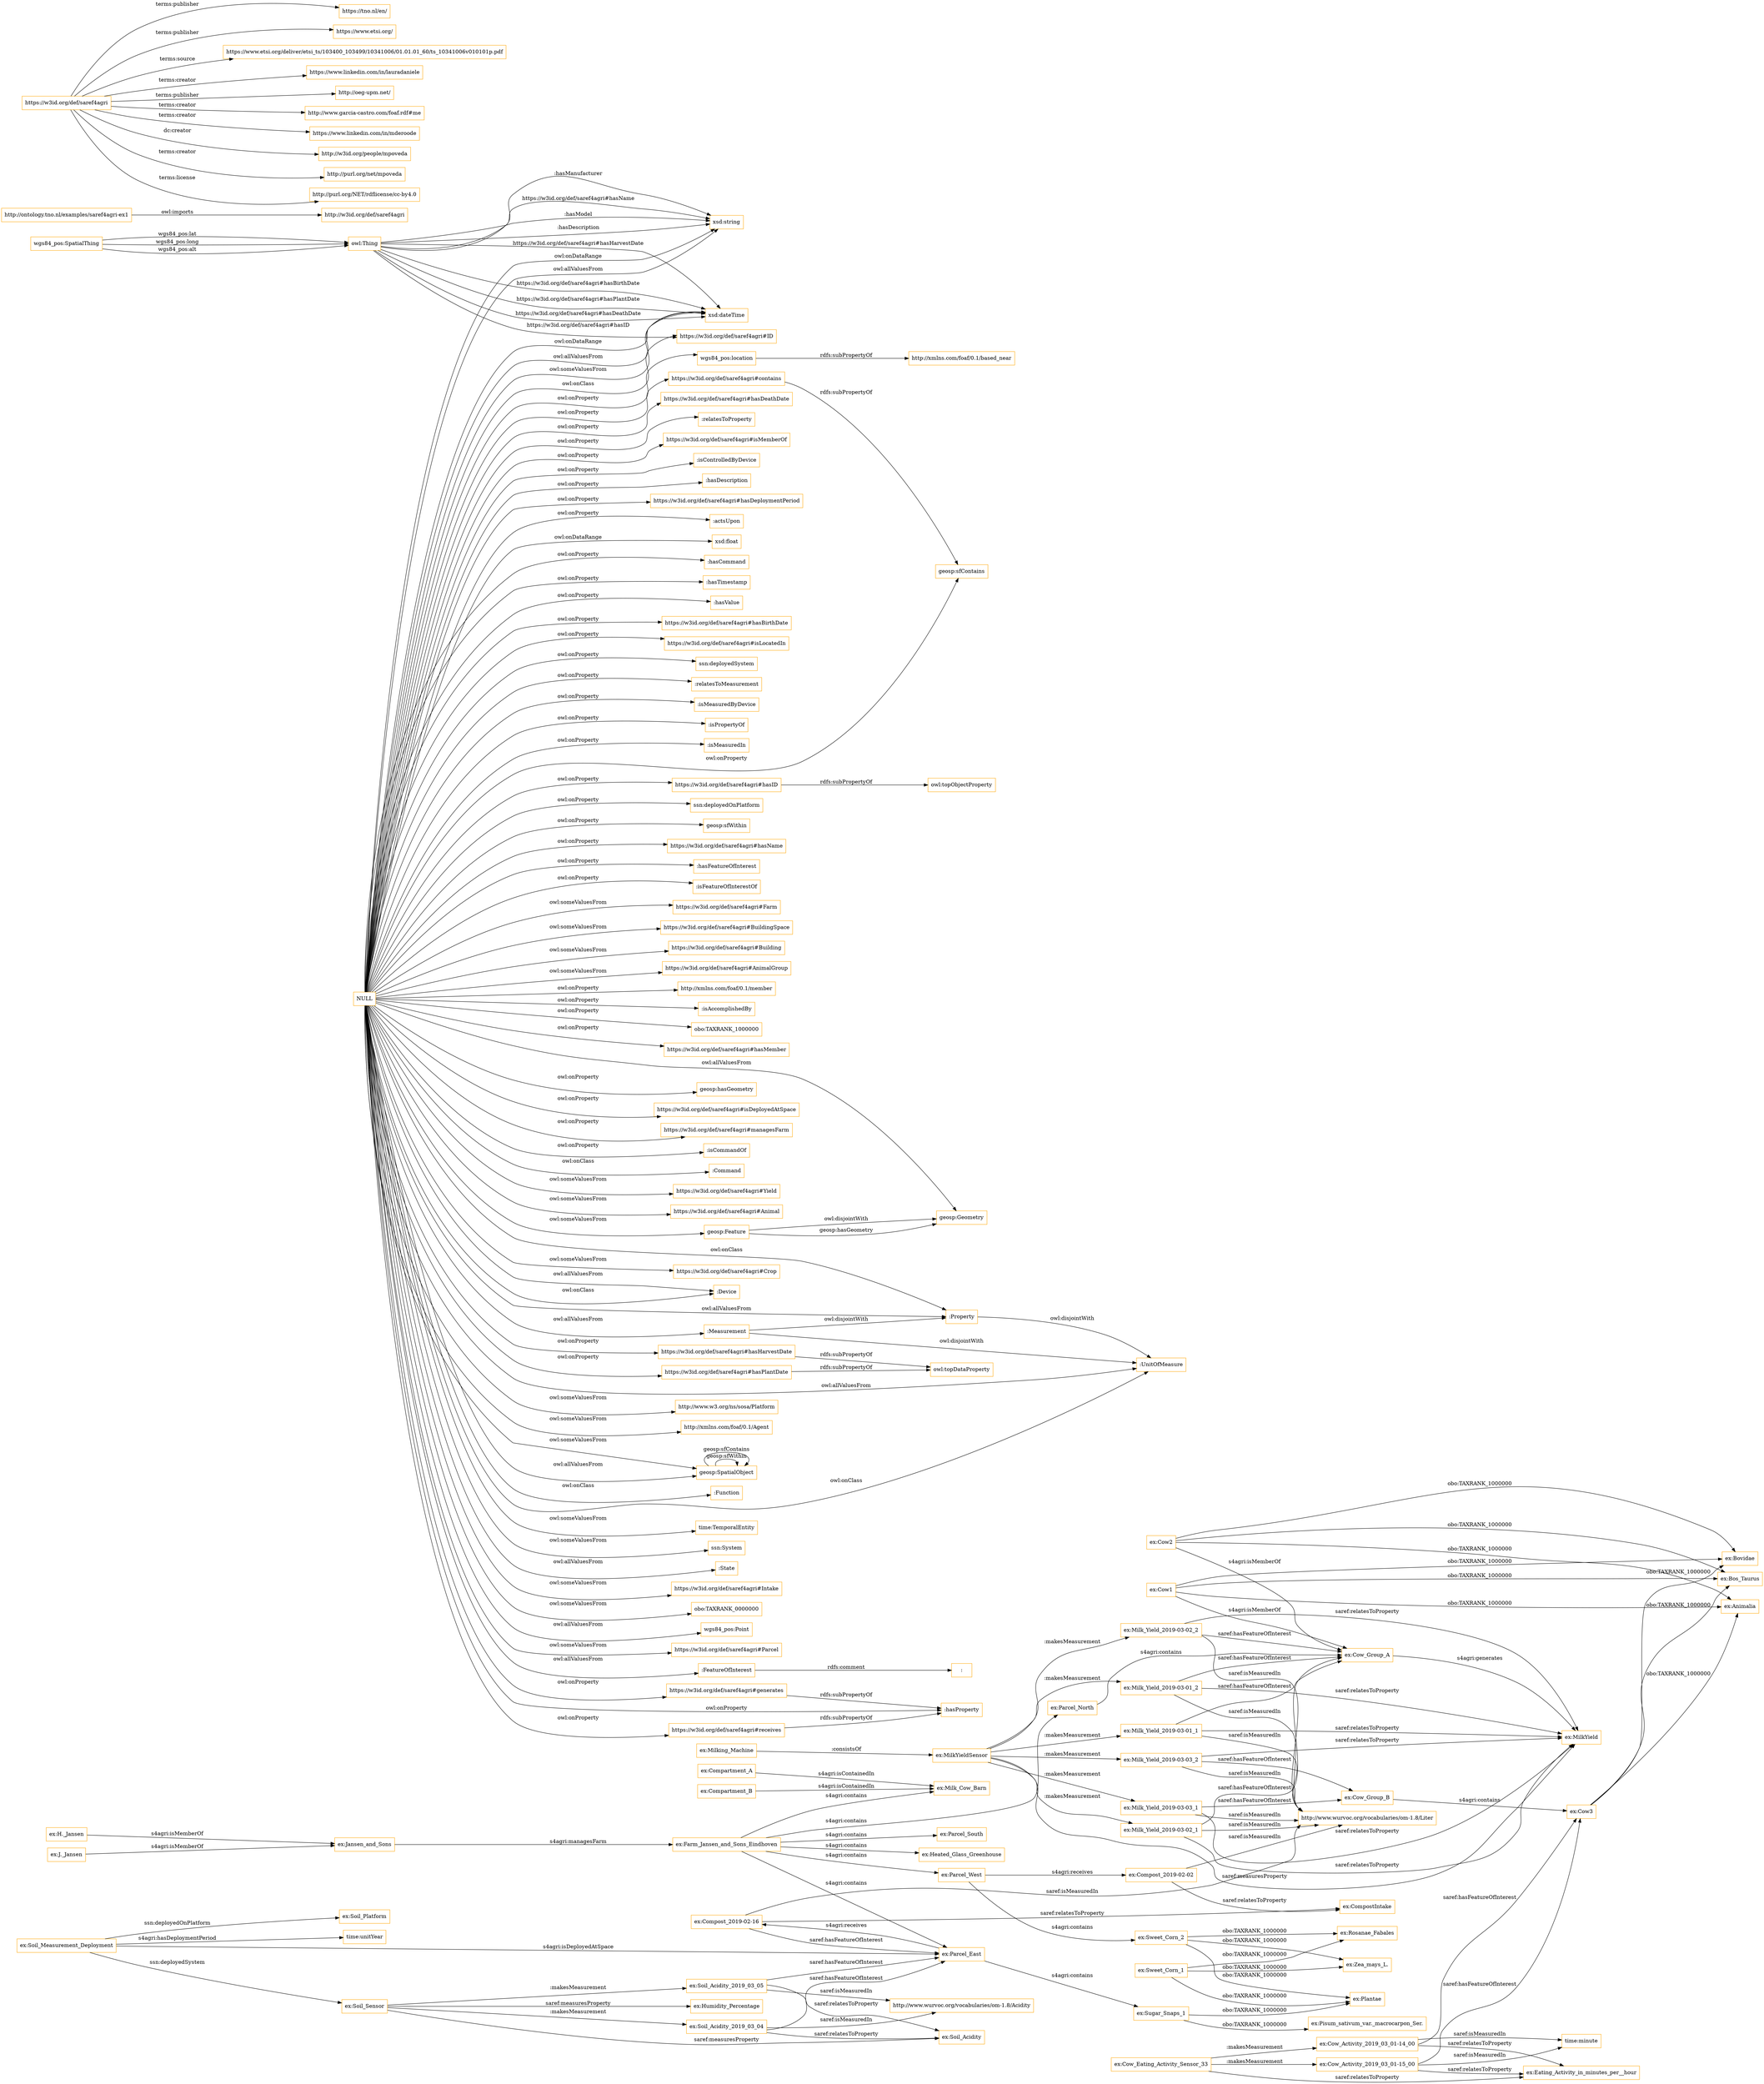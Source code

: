 digraph ar2dtool_diagram { 
rankdir=LR;
size="1501"
node [shape = rectangle, color="orange"]; "ex:CompostIntake" "ex:MilkYield" "https://w3id.org/def/saref4agri#Farm" "https://w3id.org/def/saref4agri#BuildingSpace" "https://w3id.org/def/saref4agri#Building" "https://w3id.org/def/saref4agri#AnimalGroup" "https://w3id.org/def/saref4agri#ID" ":Command" "https://w3id.org/def/saref4agri#Yield" "https://w3id.org/def/saref4agri#Animal" "geosp:Geometry" "https://w3id.org/def/saref4agri#Crop" ":Device" ":UnitOfMeasure" "http://www.w3.org/ns/sosa/Platform" "http://xmlns.com/foaf/0.1/Agent" ":Measurement" "geosp:SpatialObject" ":Function" ":FeatureOfInterest" "time:TemporalEntity" "ssn:System" ":State" "geosp:Feature" "https://w3id.org/def/saref4agri#Intake" "obo:TAXRANK_0000000" ":Property" "wgs84_pos:Point" "https://w3id.org/def/saref4agri#Parcel" ; /*classes style*/
	"https://w3id.org/def/saref4agri#receives" -> ":hasProperty" [ label = "rdfs:subPropertyOf" ];
	"ex:Cow1" -> "ex:Cow_Group_A" [ label = "s4agri:isMemberOf" ];
	"ex:Cow1" -> "ex:Bovidae" [ label = "obo:TAXRANK_1000000" ];
	"ex:Cow1" -> "ex:Bos_Taurus" [ label = "obo:TAXRANK_1000000" ];
	"ex:Cow1" -> "ex:Animalia" [ label = "obo:TAXRANK_1000000" ];
	"ex:Milk_Yield_2019-03-03_1" -> "ex:MilkYield" [ label = "saref:relatesToProperty" ];
	"ex:Milk_Yield_2019-03-03_1" -> "http://www.wurvoc.org/vocabularies/om-1.8/Liter" [ label = "saref:isMeasuredIn" ];
	"ex:Milk_Yield_2019-03-03_1" -> "ex:Cow_Group_B" [ label = "saref:hasFeatureOfInterest" ];
	"ex:Soil_Acidity_2019_03_04" -> "ex:Soil_Acidity" [ label = "saref:relatesToProperty" ];
	"ex:Soil_Acidity_2019_03_04" -> "http://www.wurvoc.org/vocabularies/om-1.8/Acidity" [ label = "saref:isMeasuredIn" ];
	"ex:Soil_Acidity_2019_03_04" -> "ex:Parcel_East" [ label = "saref:hasFeatureOfInterest" ];
	"ex:Milk_Yield_2019-03-02_1" -> "ex:MilkYield" [ label = "saref:relatesToProperty" ];
	"ex:Milk_Yield_2019-03-02_1" -> "http://www.wurvoc.org/vocabularies/om-1.8/Liter" [ label = "saref:isMeasuredIn" ];
	"ex:Milk_Yield_2019-03-02_1" -> "ex:Cow_Group_A" [ label = "saref:hasFeatureOfInterest" ];
	":Measurement" -> ":Property" [ label = "owl:disjointWith" ];
	":Measurement" -> ":UnitOfMeasure" [ label = "owl:disjointWith" ];
	"ex:Compartment_B" -> "ex:Milk_Cow_Barn" [ label = "s4agri:isContainedIn" ];
	"ex:MilkYieldSensor" -> "ex:Milk_Yield_2019-03-03_2" [ label = ":makesMeasurement" ];
	"ex:MilkYieldSensor" -> "ex:Milk_Yield_2019-03-03_1" [ label = ":makesMeasurement" ];
	"ex:MilkYieldSensor" -> "ex:Milk_Yield_2019-03-02_2" [ label = ":makesMeasurement" ];
	"ex:MilkYieldSensor" -> "ex:Milk_Yield_2019-03-02_1" [ label = ":makesMeasurement" ];
	"ex:MilkYieldSensor" -> "ex:Milk_Yield_2019-03-01_2" [ label = ":makesMeasurement" ];
	"ex:MilkYieldSensor" -> "ex:Milk_Yield_2019-03-01_1" [ label = ":makesMeasurement" ];
	"ex:MilkYieldSensor" -> "ex:MilkYield" [ label = "saref:measuresProperty" ];
	"http://ontology.tno.nl/examples/saref4agri-ex1" -> "http://w3id.org/def/saref4agri" [ label = "owl:imports" ];
	"ex:Milk_Yield_2019-03-01_1" -> "ex:MilkYield" [ label = "saref:relatesToProperty" ];
	"ex:Milk_Yield_2019-03-01_1" -> "http://www.wurvoc.org/vocabularies/om-1.8/Liter" [ label = "saref:isMeasuredIn" ];
	"ex:Milk_Yield_2019-03-01_1" -> "ex:Cow_Group_A" [ label = "saref:hasFeatureOfInterest" ];
	"https://w3id.org/def/saref4agri#hasHarvestDate" -> "owl:topDataProperty" [ label = "rdfs:subPropertyOf" ];
	"geosp:Feature" -> "geosp:Geometry" [ label = "owl:disjointWith" ];
	"ex:Milking_Machine" -> "ex:MilkYieldSensor" [ label = ":consistsOf" ];
	"ex:Parcel_East" -> "ex:Compost_2019-02-16" [ label = "s4agri:receives" ];
	"ex:Parcel_East" -> "ex:Sugar_Snaps_1" [ label = "s4agri:contains" ];
	"ex:Sweet_Corn_2" -> "ex:Zea_mays_L." [ label = "obo:TAXRANK_1000000" ];
	"ex:Sweet_Corn_2" -> "ex:Rosanae_Fabales" [ label = "obo:TAXRANK_1000000" ];
	"ex:Sweet_Corn_2" -> "ex:Plantae" [ label = "obo:TAXRANK_1000000" ];
	"ex:Cow_Group_B" -> "ex:Cow3" [ label = "s4agri:contains" ];
	"ex:Compartment_A" -> "ex:Milk_Cow_Barn" [ label = "s4agri:isContainedIn" ];
	"wgs84_pos:location" -> "http://xmlns.com/foaf/0.1/based_near" [ label = "rdfs:subPropertyOf" ];
	"ex:Farm_Jansen_and_Sons_Eindhoven" -> "ex:Parcel_West" [ label = "s4agri:contains" ];
	"ex:Farm_Jansen_and_Sons_Eindhoven" -> "ex:Parcel_South" [ label = "s4agri:contains" ];
	"ex:Farm_Jansen_and_Sons_Eindhoven" -> "ex:Parcel_North" [ label = "s4agri:contains" ];
	"ex:Farm_Jansen_and_Sons_Eindhoven" -> "ex:Parcel_East" [ label = "s4agri:contains" ];
	"ex:Farm_Jansen_and_Sons_Eindhoven" -> "ex:Milk_Cow_Barn" [ label = "s4agri:contains" ];
	"ex:Farm_Jansen_and_Sons_Eindhoven" -> "ex:Heated_Glass_Greenhouse" [ label = "s4agri:contains" ];
	"ex:Cow_Eating_Activity_Sensor_33" -> "ex:Cow_Activity_2019_03_01-15_00" [ label = ":makesMeasurement" ];
	"ex:Cow_Eating_Activity_Sensor_33" -> "ex:Cow_Activity_2019_03_01-14_00" [ label = ":makesMeasurement" ];
	"ex:Cow_Eating_Activity_Sensor_33" -> "ex:Eating_Activity_in_minutes_per__hour" [ label = "saref:relatesToProperty" ];
	"ex:Parcel_West" -> "ex:Compost_2019-02-02" [ label = "s4agri:receives" ];
	"ex:Parcel_West" -> "ex:Sweet_Corn_2" [ label = "s4agri:contains" ];
	"https://w3id.org/def/saref4agri#generates" -> ":hasProperty" [ label = "rdfs:subPropertyOf" ];
	"ex:Compost_2019-02-16" -> "ex:CompostIntake" [ label = "saref:relatesToProperty" ];
	"ex:Compost_2019-02-16" -> "http://www.wurvoc.org/vocabularies/om-1.8/Liter" [ label = "saref:isMeasuredIn" ];
	"ex:Compost_2019-02-16" -> "ex:Parcel_East" [ label = "saref:hasFeatureOfInterest" ];
	"ex:Sugar_Snaps_1" -> "ex:Plantae" [ label = "obo:TAXRANK_1000000" ];
	"ex:Sugar_Snaps_1" -> "ex:Pisum_sativum_var._macrocarpon_Ser." [ label = "obo:TAXRANK_1000000" ];
	"https://w3id.org/def/saref4agri#hasPlantDate" -> "owl:topDataProperty" [ label = "rdfs:subPropertyOf" ];
	"ex:Sweet_Corn_1" -> "ex:Zea_mays_L." [ label = "obo:TAXRANK_1000000" ];
	"ex:Sweet_Corn_1" -> "ex:Rosanae_Fabales" [ label = "obo:TAXRANK_1000000" ];
	"ex:Sweet_Corn_1" -> "ex:Plantae" [ label = "obo:TAXRANK_1000000" ];
	"ex:Cow_Group_A" -> "ex:MilkYield" [ label = "s4agri:generates" ];
	"ex:H._Jansen" -> "ex:Jansen_and_Sons" [ label = "s4agri:isMemberOf" ];
	"https://w3id.org/def/saref4agri" -> "https://tno.nl/en/" [ label = "terms:publisher" ];
	"https://w3id.org/def/saref4agri" -> "https://www.etsi.org/" [ label = "terms:publisher" ];
	"https://w3id.org/def/saref4agri" -> "https://www.etsi.org/deliver/etsi_ts/103400_103499/10341006/01.01.01_60/ts_10341006v010101p.pdf" [ label = "terms:source" ];
	"https://w3id.org/def/saref4agri" -> "https://www.linkedin.com/in/lauradaniele" [ label = "terms:creator" ];
	"https://w3id.org/def/saref4agri" -> "http://oeg-upm.net/" [ label = "terms:publisher" ];
	"https://w3id.org/def/saref4agri" -> "http://www.garcia-castro.com/foaf.rdf#me" [ label = "terms:creator" ];
	"https://w3id.org/def/saref4agri" -> "https://www.linkedin.com/in/mderoode" [ label = "terms:creator" ];
	"https://w3id.org/def/saref4agri" -> "http://w3id.org/people/mpoveda" [ label = "dc:creator" ];
	"https://w3id.org/def/saref4agri" -> "http://purl.org/net/mpoveda" [ label = "terms:creator" ];
	"https://w3id.org/def/saref4agri" -> "http://purl.org/NET/rdflicense/cc-by4.0" [ label = "terms:license" ];
	"ex:Compost_2019-02-02" -> "ex:CompostIntake" [ label = "saref:relatesToProperty" ];
	"ex:Compost_2019-02-02" -> "http://www.wurvoc.org/vocabularies/om-1.8/Liter" [ label = "saref:isMeasuredIn" ];
	"NULL" -> "https://w3id.org/def/saref4agri#hasDeathDate" [ label = "owl:onProperty" ];
	"NULL" -> ":relatesToProperty" [ label = "owl:onProperty" ];
	"NULL" -> "geosp:SpatialObject" [ label = "owl:someValuesFrom" ];
	"NULL" -> "https://w3id.org/def/saref4agri#Parcel" [ label = "owl:someValuesFrom" ];
	"NULL" -> "https://w3id.org/def/saref4agri#isMemberOf" [ label = "owl:onProperty" ];
	"NULL" -> ":Function" [ label = "owl:onClass" ];
	"NULL" -> "xsd:dateTime" [ label = "owl:someValuesFrom" ];
	"NULL" -> "time:TemporalEntity" [ label = "owl:someValuesFrom" ];
	"NULL" -> ":isControlledByDevice" [ label = "owl:onProperty" ];
	"NULL" -> ":hasDescription" [ label = "owl:onProperty" ];
	"NULL" -> "https://w3id.org/def/saref4agri#hasDeploymentPeriod" [ label = "owl:onProperty" ];
	"NULL" -> ":FeatureOfInterest" [ label = "owl:allValuesFrom" ];
	"NULL" -> ":UnitOfMeasure" [ label = "owl:allValuesFrom" ];
	"NULL" -> ":Measurement" [ label = "owl:allValuesFrom" ];
	"NULL" -> ":Command" [ label = "owl:onClass" ];
	"NULL" -> "xsd:string" [ label = "owl:allValuesFrom" ];
	"NULL" -> ":actsUpon" [ label = "owl:onProperty" ];
	"NULL" -> "obo:TAXRANK_0000000" [ label = "owl:someValuesFrom" ];
	"NULL" -> "xsd:float" [ label = "owl:onDataRange" ];
	"NULL" -> ":Device" [ label = "owl:allValuesFrom" ];
	"NULL" -> ":hasCommand" [ label = "owl:onProperty" ];
	"NULL" -> ":hasTimestamp" [ label = "owl:onProperty" ];
	"NULL" -> ":hasValue" [ label = "owl:onProperty" ];
	"NULL" -> "https://w3id.org/def/saref4agri#hasBirthDate" [ label = "owl:onProperty" ];
	"NULL" -> "https://w3id.org/def/saref4agri#isLocatedIn" [ label = "owl:onProperty" ];
	"NULL" -> "ssn:deployedSystem" [ label = "owl:onProperty" ];
	"NULL" -> "xsd:dateTime" [ label = "owl:onDataRange" ];
	"NULL" -> ":relatesToMeasurement" [ label = "owl:onProperty" ];
	"NULL" -> "wgs84_pos:location" [ label = "owl:onProperty" ];
	"NULL" -> ":isMeasuredByDevice" [ label = "owl:onProperty" ];
	"NULL" -> ":isPropertyOf" [ label = "owl:onProperty" ];
	"NULL" -> ":isMeasuredIn" [ label = "owl:onProperty" ];
	"NULL" -> "https://w3id.org/def/saref4agri#Yield" [ label = "owl:someValuesFrom" ];
	"NULL" -> "geosp:sfContains" [ label = "owl:onProperty" ];
	"NULL" -> ":State" [ label = "owl:allValuesFrom" ];
	"NULL" -> "http://xmlns.com/foaf/0.1/Agent" [ label = "owl:someValuesFrom" ];
	"NULL" -> "geosp:Feature" [ label = "owl:someValuesFrom" ];
	"NULL" -> "ssn:deployedOnPlatform" [ label = "owl:onProperty" ];
	"NULL" -> "https://w3id.org/def/saref4agri#ID" [ label = "owl:onClass" ];
	"NULL" -> ":Device" [ label = "owl:onClass" ];
	"NULL" -> "https://w3id.org/def/saref4agri#Crop" [ label = "owl:someValuesFrom" ];
	"NULL" -> "geosp:sfWithin" [ label = "owl:onProperty" ];
	"NULL" -> ":hasProperty" [ label = "owl:onProperty" ];
	"NULL" -> "https://w3id.org/def/saref4agri#receives" [ label = "owl:onProperty" ];
	"NULL" -> "https://w3id.org/def/saref4agri#hasName" [ label = "owl:onProperty" ];
	"NULL" -> "geosp:SpatialObject" [ label = "owl:allValuesFrom" ];
	"NULL" -> ":Property" [ label = "owl:onClass" ];
	"NULL" -> ":UnitOfMeasure" [ label = "owl:onClass" ];
	"NULL" -> "https://w3id.org/def/saref4agri#generates" [ label = "owl:onProperty" ];
	"NULL" -> "https://w3id.org/def/saref4agri#Building" [ label = "owl:someValuesFrom" ];
	"NULL" -> "http://www.w3.org/ns/sosa/Platform" [ label = "owl:someValuesFrom" ];
	"NULL" -> "https://w3id.org/def/saref4agri#AnimalGroup" [ label = "owl:someValuesFrom" ];
	"NULL" -> "wgs84_pos:Point" [ label = "owl:allValuesFrom" ];
	"NULL" -> ":hasFeatureOfInterest" [ label = "owl:onProperty" ];
	"NULL" -> "https://w3id.org/def/saref4agri#BuildingSpace" [ label = "owl:someValuesFrom" ];
	"NULL" -> ":isFeatureOfInterestOf" [ label = "owl:onProperty" ];
	"NULL" -> "https://w3id.org/def/saref4agri#Farm" [ label = "owl:someValuesFrom" ];
	"NULL" -> "https://w3id.org/def/saref4agri#hasPlantDate" [ label = "owl:onProperty" ];
	"NULL" -> "http://xmlns.com/foaf/0.1/member" [ label = "owl:onProperty" ];
	"NULL" -> ":isAccomplishedBy" [ label = "owl:onProperty" ];
	"NULL" -> "geosp:Geometry" [ label = "owl:allValuesFrom" ];
	"NULL" -> "https://w3id.org/def/saref4agri#contains" [ label = "owl:onProperty" ];
	"NULL" -> "obo:TAXRANK_1000000" [ label = "owl:onProperty" ];
	"NULL" -> "xsd:dateTime" [ label = "owl:allValuesFrom" ];
	"NULL" -> "xsd:string" [ label = "owl:onDataRange" ];
	"NULL" -> "https://w3id.org/def/saref4agri#hasMember" [ label = "owl:onProperty" ];
	"NULL" -> "https://w3id.org/def/saref4agri#hasHarvestDate" [ label = "owl:onProperty" ];
	"NULL" -> "https://w3id.org/def/saref4agri#Animal" [ label = "owl:someValuesFrom" ];
	"NULL" -> ":Property" [ label = "owl:allValuesFrom" ];
	"NULL" -> "https://w3id.org/def/saref4agri#hasID" [ label = "owl:onProperty" ];
	"NULL" -> "geosp:hasGeometry" [ label = "owl:onProperty" ];
	"NULL" -> "ssn:System" [ label = "owl:someValuesFrom" ];
	"NULL" -> "https://w3id.org/def/saref4agri#Intake" [ label = "owl:someValuesFrom" ];
	"NULL" -> "https://w3id.org/def/saref4agri#isDeployedAtSpace" [ label = "owl:onProperty" ];
	"NULL" -> "https://w3id.org/def/saref4agri#managesFarm" [ label = "owl:onProperty" ];
	"NULL" -> ":isCommandOf" [ label = "owl:onProperty" ];
	":FeatureOfInterest" -> ":" [ label = "rdfs:comment" ];
	"ex:Cow3" -> "ex:Bovidae" [ label = "obo:TAXRANK_1000000" ];
	"ex:Cow3" -> "ex:Bos_Taurus" [ label = "obo:TAXRANK_1000000" ];
	"ex:Cow3" -> "ex:Animalia" [ label = "obo:TAXRANK_1000000" ];
	"ex:Cow_Activity_2019_03_01-15_00" -> "ex:Eating_Activity_in_minutes_per__hour" [ label = "saref:relatesToProperty" ];
	"ex:Cow_Activity_2019_03_01-15_00" -> "time:minute" [ label = "saref:isMeasuredIn" ];
	"ex:Cow_Activity_2019_03_01-15_00" -> "ex:Cow3" [ label = "saref:hasFeatureOfInterest" ];
	"ex:Cow_Activity_2019_03_01-14_00" -> "ex:Eating_Activity_in_minutes_per__hour" [ label = "saref:relatesToProperty" ];
	"ex:Cow_Activity_2019_03_01-14_00" -> "time:minute" [ label = "saref:isMeasuredIn" ];
	"ex:Cow_Activity_2019_03_01-14_00" -> "ex:Cow3" [ label = "saref:hasFeatureOfInterest" ];
	"ex:Soil_Sensor" -> "ex:Soil_Acidity_2019_03_05" [ label = ":makesMeasurement" ];
	"ex:Soil_Sensor" -> "ex:Soil_Acidity_2019_03_04" [ label = ":makesMeasurement" ];
	"ex:Soil_Sensor" -> "ex:Soil_Acidity" [ label = "saref:measuresProperty" ];
	"ex:Soil_Sensor" -> "ex:Humidity_Percentage" [ label = "saref:measuresProperty" ];
	"ex:J._Jansen" -> "ex:Jansen_and_Sons" [ label = "s4agri:isMemberOf" ];
	"ex:Cow2" -> "ex:Cow_Group_A" [ label = "s4agri:isMemberOf" ];
	"ex:Cow2" -> "ex:Bovidae" [ label = "obo:TAXRANK_1000000" ];
	"ex:Cow2" -> "ex:Bos_Taurus" [ label = "obo:TAXRANK_1000000" ];
	"ex:Cow2" -> "ex:Animalia" [ label = "obo:TAXRANK_1000000" ];
	"ex:Parcel_North" -> "ex:Cow_Group_A" [ label = "s4agri:contains" ];
	"ex:Jansen_and_Sons" -> "ex:Farm_Jansen_and_Sons_Eindhoven" [ label = "s4agri:managesFarm" ];
	":Property" -> ":UnitOfMeasure" [ label = "owl:disjointWith" ];
	"ex:Milk_Yield_2019-03-03_2" -> "ex:MilkYield" [ label = "saref:relatesToProperty" ];
	"ex:Milk_Yield_2019-03-03_2" -> "http://www.wurvoc.org/vocabularies/om-1.8/Liter" [ label = "saref:isMeasuredIn" ];
	"ex:Milk_Yield_2019-03-03_2" -> "ex:Cow_Group_B" [ label = "saref:hasFeatureOfInterest" ];
	"ex:Soil_Measurement_Deployment" -> "ex:Soil_Sensor" [ label = "ssn:deployedSystem" ];
	"ex:Soil_Measurement_Deployment" -> "ex:Soil_Platform" [ label = "ssn:deployedOnPlatform" ];
	"ex:Soil_Measurement_Deployment" -> "ex:Parcel_East" [ label = "s4agri:isDeployedAtSpace" ];
	"ex:Soil_Measurement_Deployment" -> "time:unitYear" [ label = "s4agri:hasDeploymentPeriod" ];
	"ex:Soil_Acidity_2019_03_05" -> "ex:Soil_Acidity" [ label = "saref:relatesToProperty" ];
	"ex:Soil_Acidity_2019_03_05" -> "http://www.wurvoc.org/vocabularies/om-1.8/Acidity" [ label = "saref:isMeasuredIn" ];
	"ex:Soil_Acidity_2019_03_05" -> "ex:Parcel_East" [ label = "saref:hasFeatureOfInterest" ];
	"https://w3id.org/def/saref4agri#contains" -> "geosp:sfContains" [ label = "rdfs:subPropertyOf" ];
	"ex:Milk_Yield_2019-03-02_2" -> "ex:MilkYield" [ label = "saref:relatesToProperty" ];
	"ex:Milk_Yield_2019-03-02_2" -> "http://www.wurvoc.org/vocabularies/om-1.8/Liter" [ label = "saref:isMeasuredIn" ];
	"ex:Milk_Yield_2019-03-02_2" -> "ex:Cow_Group_A" [ label = "saref:hasFeatureOfInterest" ];
	"https://w3id.org/def/saref4agri#hasID" -> "owl:topObjectProperty" [ label = "rdfs:subPropertyOf" ];
	"ex:Milk_Yield_2019-03-01_2" -> "ex:MilkYield" [ label = "saref:relatesToProperty" ];
	"ex:Milk_Yield_2019-03-01_2" -> "http://www.wurvoc.org/vocabularies/om-1.8/Liter" [ label = "saref:isMeasuredIn" ];
	"ex:Milk_Yield_2019-03-01_2" -> "ex:Cow_Group_A" [ label = "saref:hasFeatureOfInterest" ];
	"owl:Thing" -> "xsd:string" [ label = "https://w3id.org/def/saref4agri#hasName" ];
	"geosp:SpatialObject" -> "geosp:SpatialObject" [ label = "geosp:sfWithin" ];
	"owl:Thing" -> "xsd:dateTime" [ label = "https://w3id.org/def/saref4agri#hasBirthDate" ];
	"wgs84_pos:SpatialThing" -> "owl:Thing" [ label = "wgs84_pos:lat" ];
	"geosp:Feature" -> "geosp:Geometry" [ label = "geosp:hasGeometry" ];
	"owl:Thing" -> "xsd:string" [ label = ":hasModel" ];
	"owl:Thing" -> "xsd:dateTime" [ label = "https://w3id.org/def/saref4agri#hasPlantDate" ];
	"owl:Thing" -> "xsd:dateTime" [ label = "https://w3id.org/def/saref4agri#hasDeathDate" ];
	"wgs84_pos:SpatialThing" -> "owl:Thing" [ label = "wgs84_pos:long" ];
	"owl:Thing" -> "xsd:string" [ label = ":hasDescription" ];
	"geosp:SpatialObject" -> "geosp:SpatialObject" [ label = "geosp:sfContains" ];
	"owl:Thing" -> "xsd:dateTime" [ label = "https://w3id.org/def/saref4agri#hasHarvestDate" ];
	"wgs84_pos:SpatialThing" -> "owl:Thing" [ label = "wgs84_pos:alt" ];
	"owl:Thing" -> "xsd:string" [ label = ":hasManufacturer" ];
	"owl:Thing" -> "https://w3id.org/def/saref4agri#ID" [ label = "https://w3id.org/def/saref4agri#hasID" ];

}
